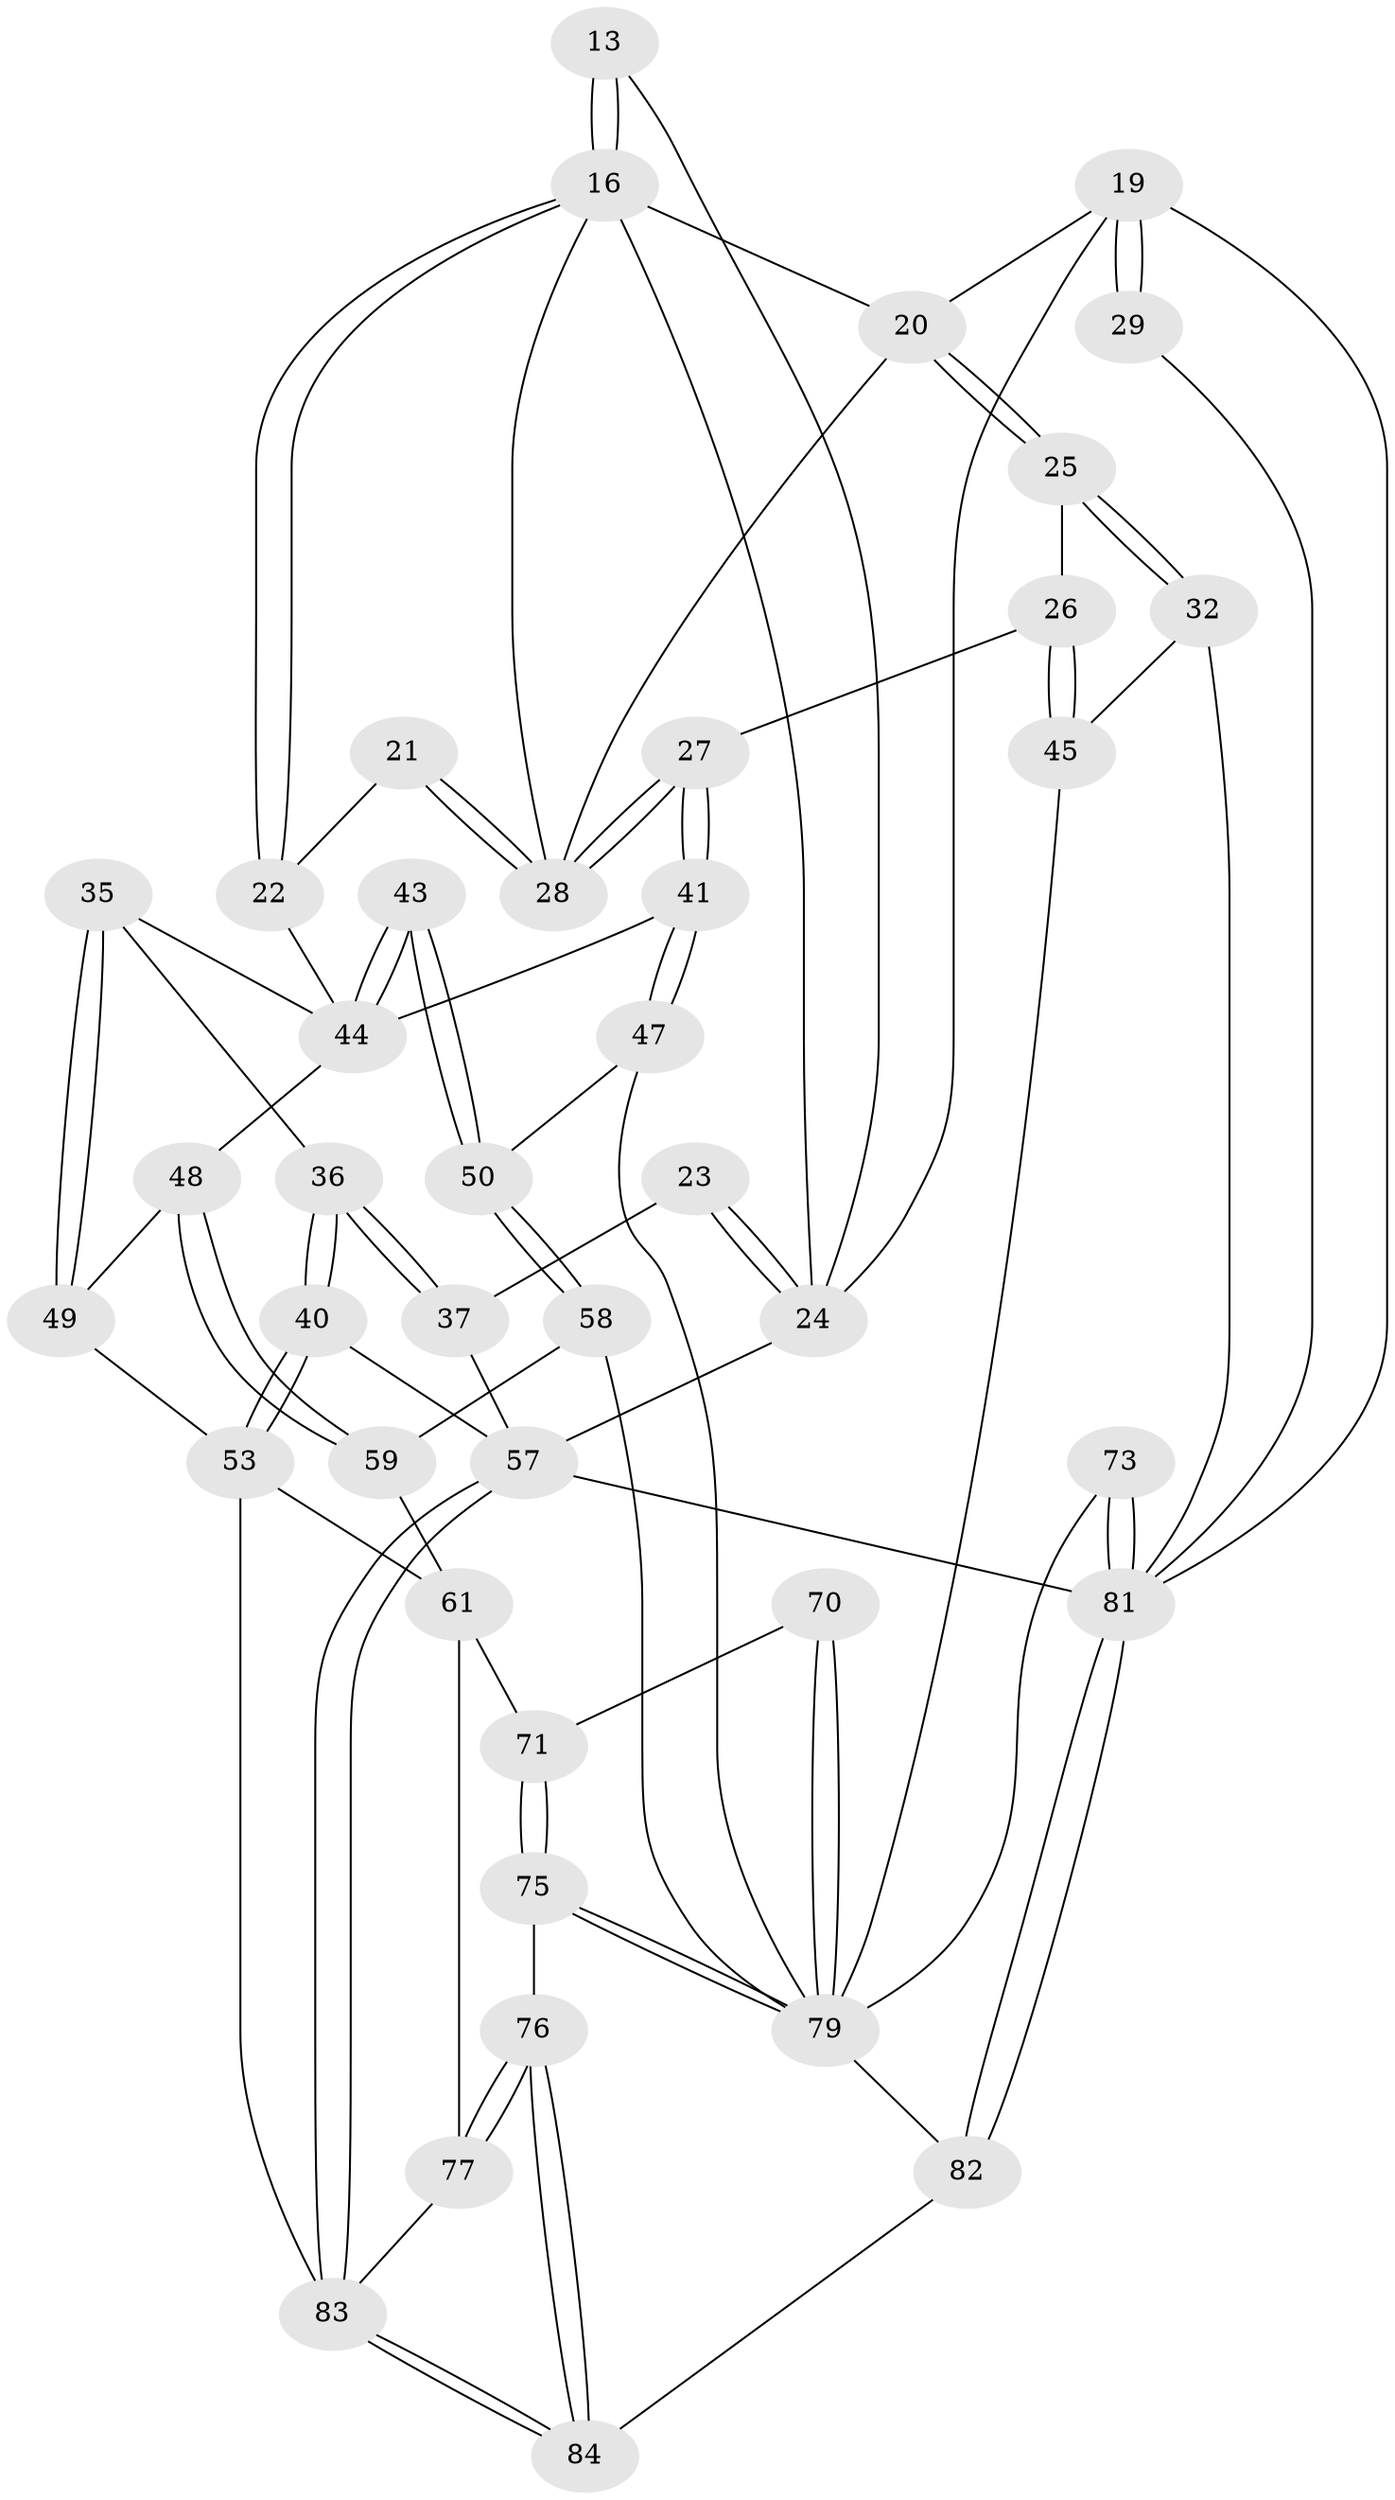// original degree distribution, {3: 0.047619047619047616, 4: 0.17857142857142858, 6: 0.20238095238095238, 5: 0.5714285714285714}
// Generated by graph-tools (version 1.1) at 2025/02/03/09/25 05:02:13]
// undirected, 42 vertices, 98 edges
graph export_dot {
graph [start="1"]
  node [color=gray90,style=filled];
  13 [pos="+0.2659661589332366+0.18800067142604665",super="+11"];
  16 [pos="+0.3540871541618452+0.20199816386302769",super="+15+7+6"];
  19 [pos="+0.9205241118790818+0.23368076535233545",super="+3"];
  20 [pos="+0.8499797557839851+0.22468965164273486",super="+10"];
  21 [pos="+0.5777017958341761+0.27499646734229233"];
  22 [pos="+0.382043631509588+0.2782335247583969"];
  23 [pos="+0.14365632720447363+0.23103231790061624"];
  24 [pos="+0+0.1433283497411249",super="+4+14"];
  25 [pos="+0.8100344782767058+0.39697104021661594"];
  26 [pos="+0.6917874665038904+0.3658215101262635"];
  27 [pos="+0.6523758606925133+0.3433000343556211"];
  28 [pos="+0.6518865629658931+0.33499635850606263",super="+17+18"];
  29 [pos="+1+0.37346919972103854"];
  32 [pos="+0.9185155338899772+0.540359185848208"];
  35 [pos="+0.18567441399708567+0.4415608011953562"];
  36 [pos="+0.16942467377348794+0.4375259389566908"];
  37 [pos="+0.1389430836509645+0.2648169814803335"];
  40 [pos="+0.1535920195740495+0.44509178957350737"];
  41 [pos="+0.5795889283482726+0.4377456470910046"];
  43 [pos="+0.4384372668047629+0.5350772111502445"];
  44 [pos="+0.3273194522559918+0.4355442884706699",super="+34+33+42"];
  45 [pos="+0.7540095975624466+0.5853848562681759"];
  47 [pos="+0.5764876786688339+0.5354749792855219"];
  48 [pos="+0.3224209886348991+0.5389594698013876"];
  49 [pos="+0.23897277023540373+0.5491206754143809"];
  50 [pos="+0.4712082108592471+0.5980235743228187"];
  53 [pos="+0.07892129646046156+0.5048002756489829",super="+52"];
  57 [pos="+0+1",super="+56+55+39"];
  58 [pos="+0.46447590153362206+0.6078947433695114"];
  59 [pos="+0.4411703681273135+0.6350126375402259"];
  61 [pos="+0.26544207623815574+0.7025766349912288",super="+60"];
  70 [pos="+0.5418309849760697+0.778848204829663"];
  71 [pos="+0.4272225879808074+0.7138778583932538"];
  73 [pos="+0.8957688069580321+0.8082566484159868",super="+66"];
  75 [pos="+0.41706320159424415+0.7730029549456018"];
  76 [pos="+0.36619248179439334+0.9320291910539827"];
  77 [pos="+0.2420017724020224+0.857482946276466",super="+65"];
  79 [pos="+0.6250024488231741+1",super="+78+69"];
  81 [pos="+0.9771610958690562+1",super="+74+72"];
  82 [pos="+0.6270510151233086+1"];
  83 [pos="+0.17386693812347892+1",super="+80+64"];
  84 [pos="+0.4404791532303233+1"];
  13 -- 16 [weight=2];
  13 -- 16;
  13 -- 24;
  16 -- 22;
  16 -- 22;
  16 -- 28;
  16 -- 20;
  16 -- 24;
  19 -- 20 [weight=2];
  19 -- 29 [weight=2];
  19 -- 29;
  19 -- 24;
  19 -- 81;
  20 -- 25;
  20 -- 25;
  20 -- 28;
  21 -- 22;
  21 -- 28 [weight=2];
  21 -- 28;
  22 -- 44;
  23 -- 24 [weight=2];
  23 -- 24;
  23 -- 37;
  24 -- 57 [weight=2];
  25 -- 26;
  25 -- 32;
  25 -- 32;
  26 -- 27;
  26 -- 45;
  26 -- 45;
  27 -- 28;
  27 -- 28;
  27 -- 41;
  27 -- 41;
  29 -- 81;
  32 -- 45;
  32 -- 81;
  35 -- 36;
  35 -- 49;
  35 -- 49;
  35 -- 44;
  36 -- 37;
  36 -- 37;
  36 -- 40;
  36 -- 40;
  37 -- 57;
  40 -- 53;
  40 -- 53;
  40 -- 57;
  41 -- 47;
  41 -- 47;
  41 -- 44;
  43 -- 44 [weight=2];
  43 -- 44;
  43 -- 50;
  43 -- 50;
  44 -- 48;
  45 -- 79;
  47 -- 50;
  47 -- 79;
  48 -- 49;
  48 -- 59;
  48 -- 59;
  49 -- 53;
  50 -- 58;
  50 -- 58;
  53 -- 61;
  53 -- 83 [weight=2];
  57 -- 83 [weight=3];
  57 -- 83;
  57 -- 81;
  58 -- 59;
  58 -- 79;
  59 -- 61;
  61 -- 71;
  61 -- 77;
  70 -- 71;
  70 -- 79 [weight=2];
  70 -- 79;
  71 -- 75;
  71 -- 75;
  73 -- 81 [weight=3];
  73 -- 81;
  73 -- 79;
  75 -- 76;
  75 -- 79;
  75 -- 79;
  76 -- 77;
  76 -- 77;
  76 -- 84;
  76 -- 84;
  77 -- 83 [weight=2];
  79 -- 82;
  81 -- 82;
  81 -- 82;
  82 -- 84;
  83 -- 84;
  83 -- 84;
}
